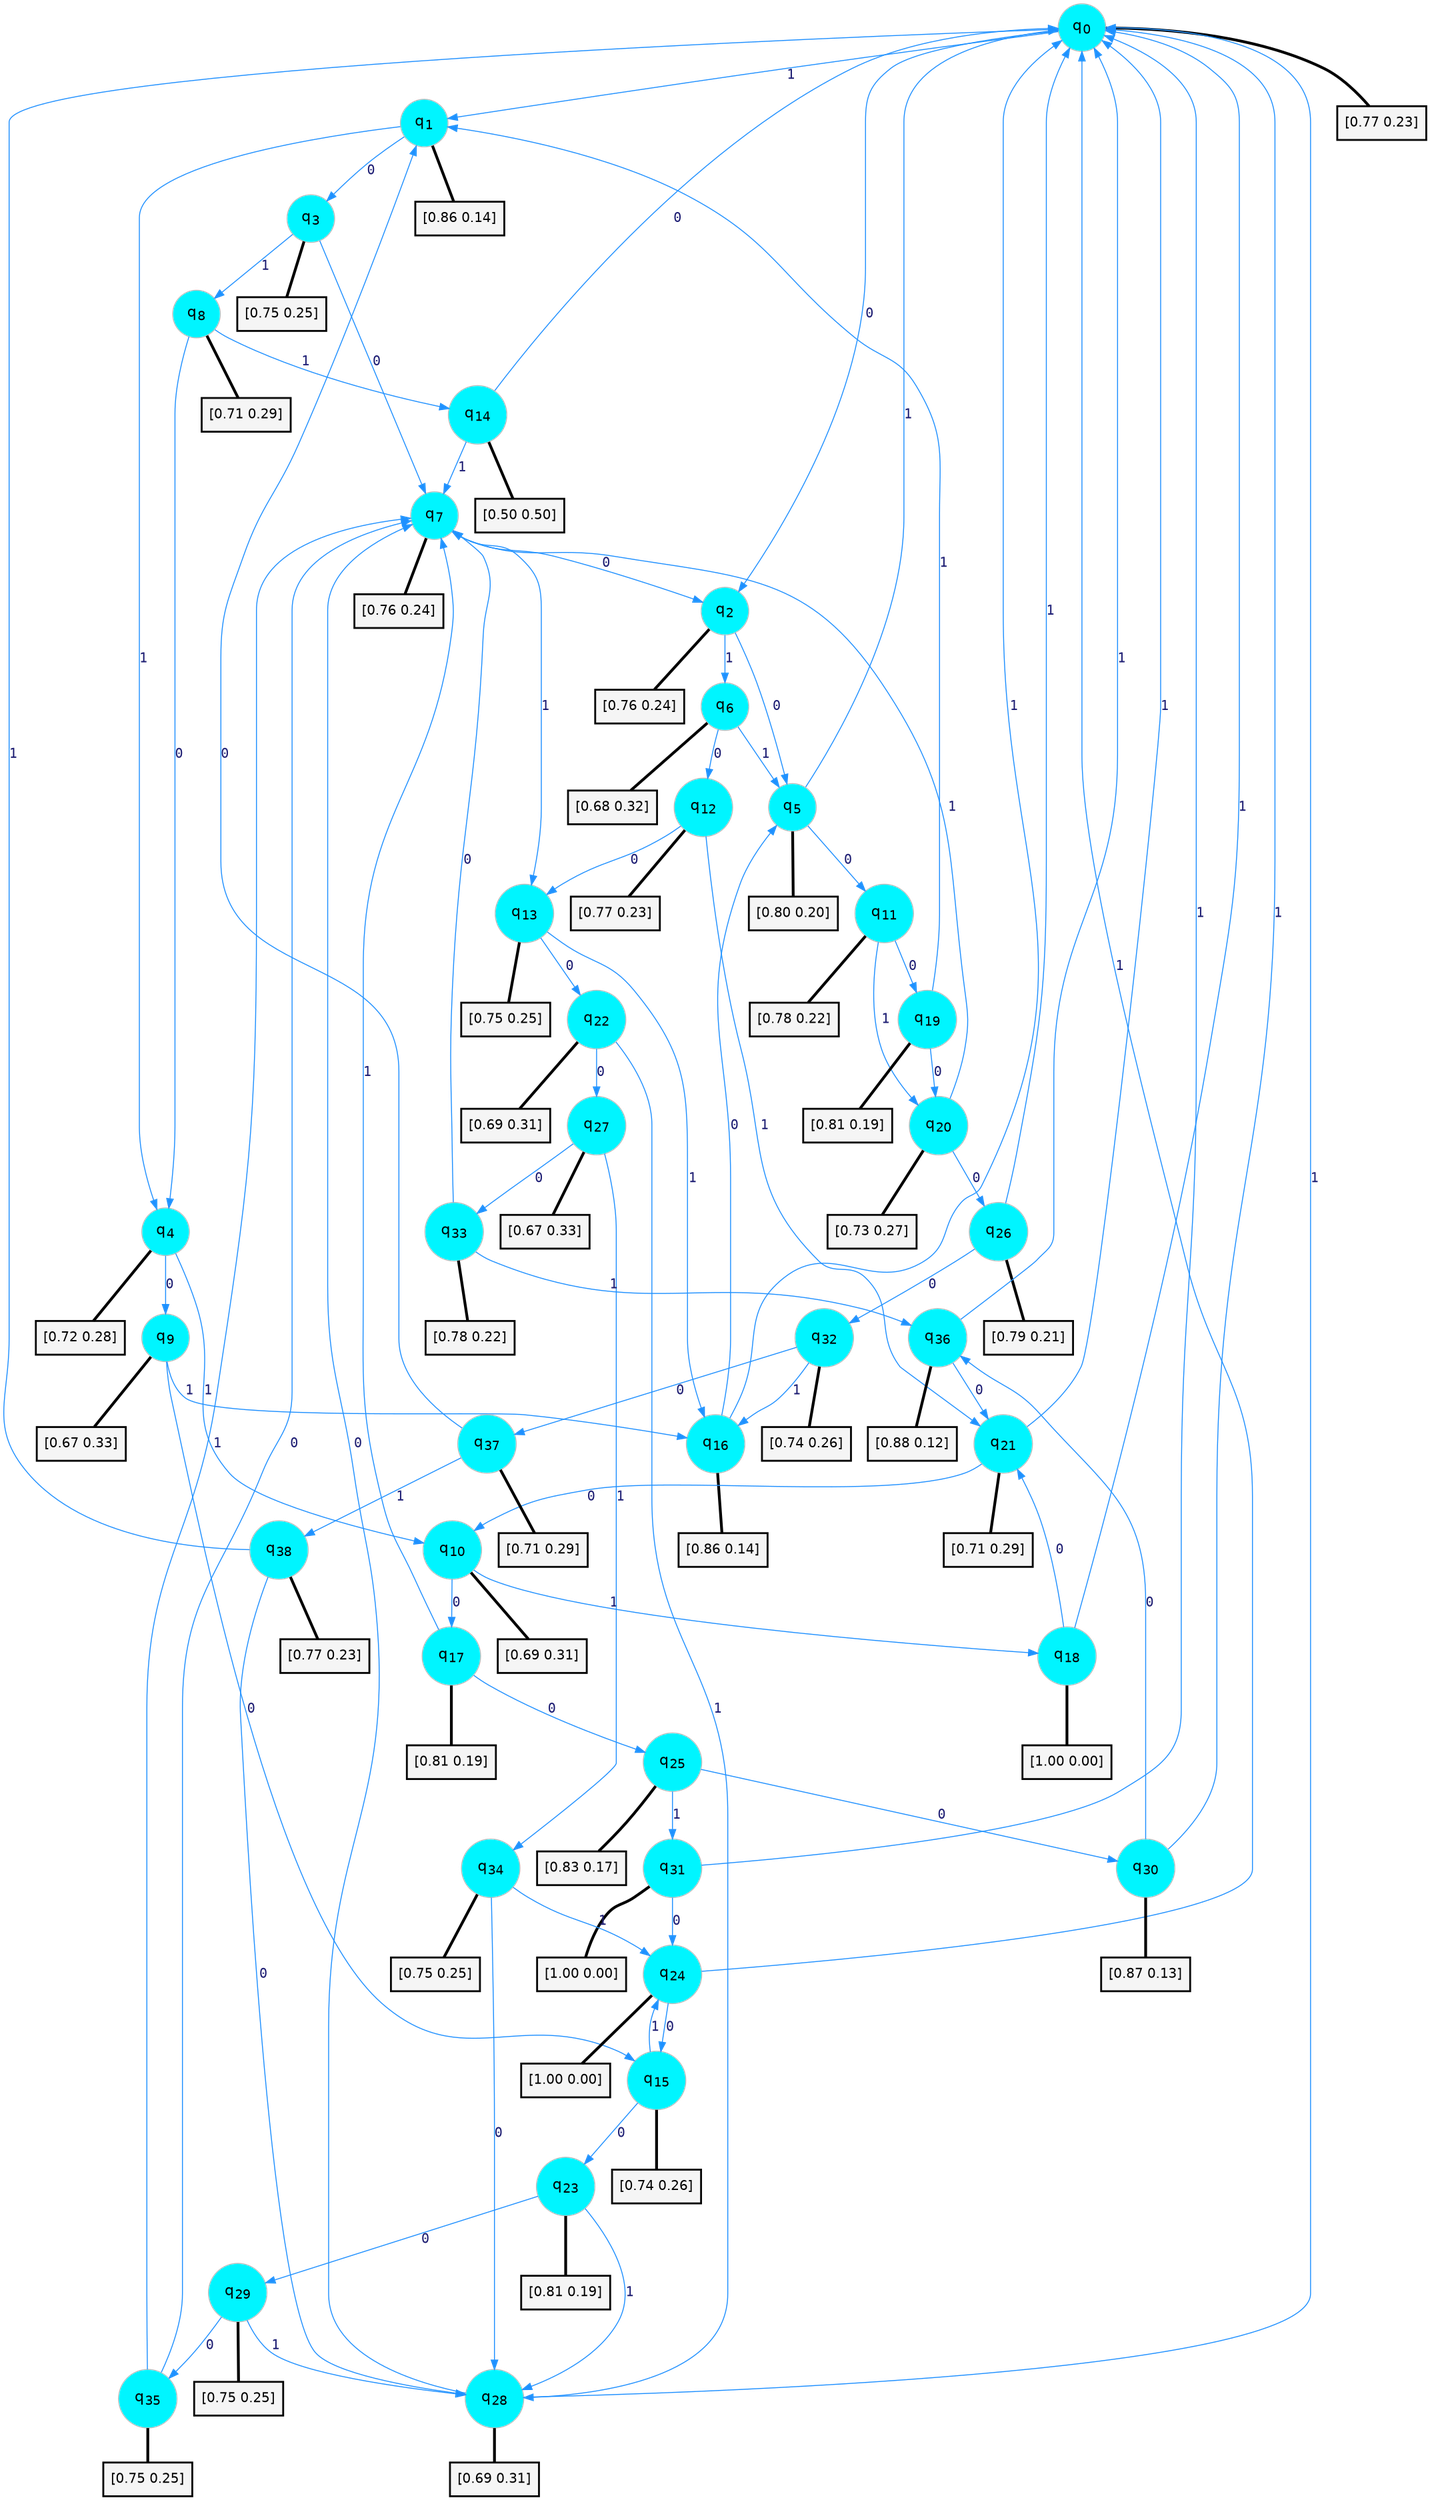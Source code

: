 digraph G {
graph [
bgcolor=transparent, dpi=300, rankdir=TD, size="40,25"];
node [
color=gray, fillcolor=turquoise1, fontcolor=black, fontname=Helvetica, fontsize=16, fontweight=bold, shape=circle, style=filled];
edge [
arrowsize=1, color=dodgerblue1, fontcolor=midnightblue, fontname=courier, fontweight=bold, penwidth=1, style=solid, weight=20];
0[label=<q<SUB>0</SUB>>];
1[label=<q<SUB>1</SUB>>];
2[label=<q<SUB>2</SUB>>];
3[label=<q<SUB>3</SUB>>];
4[label=<q<SUB>4</SUB>>];
5[label=<q<SUB>5</SUB>>];
6[label=<q<SUB>6</SUB>>];
7[label=<q<SUB>7</SUB>>];
8[label=<q<SUB>8</SUB>>];
9[label=<q<SUB>9</SUB>>];
10[label=<q<SUB>10</SUB>>];
11[label=<q<SUB>11</SUB>>];
12[label=<q<SUB>12</SUB>>];
13[label=<q<SUB>13</SUB>>];
14[label=<q<SUB>14</SUB>>];
15[label=<q<SUB>15</SUB>>];
16[label=<q<SUB>16</SUB>>];
17[label=<q<SUB>17</SUB>>];
18[label=<q<SUB>18</SUB>>];
19[label=<q<SUB>19</SUB>>];
20[label=<q<SUB>20</SUB>>];
21[label=<q<SUB>21</SUB>>];
22[label=<q<SUB>22</SUB>>];
23[label=<q<SUB>23</SUB>>];
24[label=<q<SUB>24</SUB>>];
25[label=<q<SUB>25</SUB>>];
26[label=<q<SUB>26</SUB>>];
27[label=<q<SUB>27</SUB>>];
28[label=<q<SUB>28</SUB>>];
29[label=<q<SUB>29</SUB>>];
30[label=<q<SUB>30</SUB>>];
31[label=<q<SUB>31</SUB>>];
32[label=<q<SUB>32</SUB>>];
33[label=<q<SUB>33</SUB>>];
34[label=<q<SUB>34</SUB>>];
35[label=<q<SUB>35</SUB>>];
36[label=<q<SUB>36</SUB>>];
37[label=<q<SUB>37</SUB>>];
38[label=<q<SUB>38</SUB>>];
39[label="[0.77 0.23]", shape=box,fontcolor=black, fontname=Helvetica, fontsize=14, penwidth=2, fillcolor=whitesmoke,color=black];
40[label="[0.86 0.14]", shape=box,fontcolor=black, fontname=Helvetica, fontsize=14, penwidth=2, fillcolor=whitesmoke,color=black];
41[label="[0.76 0.24]", shape=box,fontcolor=black, fontname=Helvetica, fontsize=14, penwidth=2, fillcolor=whitesmoke,color=black];
42[label="[0.75 0.25]", shape=box,fontcolor=black, fontname=Helvetica, fontsize=14, penwidth=2, fillcolor=whitesmoke,color=black];
43[label="[0.72 0.28]", shape=box,fontcolor=black, fontname=Helvetica, fontsize=14, penwidth=2, fillcolor=whitesmoke,color=black];
44[label="[0.80 0.20]", shape=box,fontcolor=black, fontname=Helvetica, fontsize=14, penwidth=2, fillcolor=whitesmoke,color=black];
45[label="[0.68 0.32]", shape=box,fontcolor=black, fontname=Helvetica, fontsize=14, penwidth=2, fillcolor=whitesmoke,color=black];
46[label="[0.76 0.24]", shape=box,fontcolor=black, fontname=Helvetica, fontsize=14, penwidth=2, fillcolor=whitesmoke,color=black];
47[label="[0.71 0.29]", shape=box,fontcolor=black, fontname=Helvetica, fontsize=14, penwidth=2, fillcolor=whitesmoke,color=black];
48[label="[0.67 0.33]", shape=box,fontcolor=black, fontname=Helvetica, fontsize=14, penwidth=2, fillcolor=whitesmoke,color=black];
49[label="[0.69 0.31]", shape=box,fontcolor=black, fontname=Helvetica, fontsize=14, penwidth=2, fillcolor=whitesmoke,color=black];
50[label="[0.78 0.22]", shape=box,fontcolor=black, fontname=Helvetica, fontsize=14, penwidth=2, fillcolor=whitesmoke,color=black];
51[label="[0.77 0.23]", shape=box,fontcolor=black, fontname=Helvetica, fontsize=14, penwidth=2, fillcolor=whitesmoke,color=black];
52[label="[0.75 0.25]", shape=box,fontcolor=black, fontname=Helvetica, fontsize=14, penwidth=2, fillcolor=whitesmoke,color=black];
53[label="[0.50 0.50]", shape=box,fontcolor=black, fontname=Helvetica, fontsize=14, penwidth=2, fillcolor=whitesmoke,color=black];
54[label="[0.74 0.26]", shape=box,fontcolor=black, fontname=Helvetica, fontsize=14, penwidth=2, fillcolor=whitesmoke,color=black];
55[label="[0.86 0.14]", shape=box,fontcolor=black, fontname=Helvetica, fontsize=14, penwidth=2, fillcolor=whitesmoke,color=black];
56[label="[0.81 0.19]", shape=box,fontcolor=black, fontname=Helvetica, fontsize=14, penwidth=2, fillcolor=whitesmoke,color=black];
57[label="[1.00 0.00]", shape=box,fontcolor=black, fontname=Helvetica, fontsize=14, penwidth=2, fillcolor=whitesmoke,color=black];
58[label="[0.81 0.19]", shape=box,fontcolor=black, fontname=Helvetica, fontsize=14, penwidth=2, fillcolor=whitesmoke,color=black];
59[label="[0.73 0.27]", shape=box,fontcolor=black, fontname=Helvetica, fontsize=14, penwidth=2, fillcolor=whitesmoke,color=black];
60[label="[0.71 0.29]", shape=box,fontcolor=black, fontname=Helvetica, fontsize=14, penwidth=2, fillcolor=whitesmoke,color=black];
61[label="[0.69 0.31]", shape=box,fontcolor=black, fontname=Helvetica, fontsize=14, penwidth=2, fillcolor=whitesmoke,color=black];
62[label="[0.81 0.19]", shape=box,fontcolor=black, fontname=Helvetica, fontsize=14, penwidth=2, fillcolor=whitesmoke,color=black];
63[label="[1.00 0.00]", shape=box,fontcolor=black, fontname=Helvetica, fontsize=14, penwidth=2, fillcolor=whitesmoke,color=black];
64[label="[0.83 0.17]", shape=box,fontcolor=black, fontname=Helvetica, fontsize=14, penwidth=2, fillcolor=whitesmoke,color=black];
65[label="[0.79 0.21]", shape=box,fontcolor=black, fontname=Helvetica, fontsize=14, penwidth=2, fillcolor=whitesmoke,color=black];
66[label="[0.67 0.33]", shape=box,fontcolor=black, fontname=Helvetica, fontsize=14, penwidth=2, fillcolor=whitesmoke,color=black];
67[label="[0.69 0.31]", shape=box,fontcolor=black, fontname=Helvetica, fontsize=14, penwidth=2, fillcolor=whitesmoke,color=black];
68[label="[0.75 0.25]", shape=box,fontcolor=black, fontname=Helvetica, fontsize=14, penwidth=2, fillcolor=whitesmoke,color=black];
69[label="[0.87 0.13]", shape=box,fontcolor=black, fontname=Helvetica, fontsize=14, penwidth=2, fillcolor=whitesmoke,color=black];
70[label="[1.00 0.00]", shape=box,fontcolor=black, fontname=Helvetica, fontsize=14, penwidth=2, fillcolor=whitesmoke,color=black];
71[label="[0.74 0.26]", shape=box,fontcolor=black, fontname=Helvetica, fontsize=14, penwidth=2, fillcolor=whitesmoke,color=black];
72[label="[0.78 0.22]", shape=box,fontcolor=black, fontname=Helvetica, fontsize=14, penwidth=2, fillcolor=whitesmoke,color=black];
73[label="[0.75 0.25]", shape=box,fontcolor=black, fontname=Helvetica, fontsize=14, penwidth=2, fillcolor=whitesmoke,color=black];
74[label="[0.75 0.25]", shape=box,fontcolor=black, fontname=Helvetica, fontsize=14, penwidth=2, fillcolor=whitesmoke,color=black];
75[label="[0.88 0.12]", shape=box,fontcolor=black, fontname=Helvetica, fontsize=14, penwidth=2, fillcolor=whitesmoke,color=black];
76[label="[0.71 0.29]", shape=box,fontcolor=black, fontname=Helvetica, fontsize=14, penwidth=2, fillcolor=whitesmoke,color=black];
77[label="[0.77 0.23]", shape=box,fontcolor=black, fontname=Helvetica, fontsize=14, penwidth=2, fillcolor=whitesmoke,color=black];
0->2 [label=0];
0->1 [label=1];
0->39 [arrowhead=none, penwidth=3,color=black];
1->3 [label=0];
1->4 [label=1];
1->40 [arrowhead=none, penwidth=3,color=black];
2->5 [label=0];
2->6 [label=1];
2->41 [arrowhead=none, penwidth=3,color=black];
3->7 [label=0];
3->8 [label=1];
3->42 [arrowhead=none, penwidth=3,color=black];
4->9 [label=0];
4->10 [label=1];
4->43 [arrowhead=none, penwidth=3,color=black];
5->11 [label=0];
5->0 [label=1];
5->44 [arrowhead=none, penwidth=3,color=black];
6->12 [label=0];
6->5 [label=1];
6->45 [arrowhead=none, penwidth=3,color=black];
7->2 [label=0];
7->13 [label=1];
7->46 [arrowhead=none, penwidth=3,color=black];
8->4 [label=0];
8->14 [label=1];
8->47 [arrowhead=none, penwidth=3,color=black];
9->15 [label=0];
9->16 [label=1];
9->48 [arrowhead=none, penwidth=3,color=black];
10->17 [label=0];
10->18 [label=1];
10->49 [arrowhead=none, penwidth=3,color=black];
11->19 [label=0];
11->20 [label=1];
11->50 [arrowhead=none, penwidth=3,color=black];
12->13 [label=0];
12->21 [label=1];
12->51 [arrowhead=none, penwidth=3,color=black];
13->22 [label=0];
13->16 [label=1];
13->52 [arrowhead=none, penwidth=3,color=black];
14->0 [label=0];
14->7 [label=1];
14->53 [arrowhead=none, penwidth=3,color=black];
15->23 [label=0];
15->24 [label=1];
15->54 [arrowhead=none, penwidth=3,color=black];
16->5 [label=0];
16->0 [label=1];
16->55 [arrowhead=none, penwidth=3,color=black];
17->25 [label=0];
17->7 [label=1];
17->56 [arrowhead=none, penwidth=3,color=black];
18->21 [label=0];
18->0 [label=1];
18->57 [arrowhead=none, penwidth=3,color=black];
19->20 [label=0];
19->1 [label=1];
19->58 [arrowhead=none, penwidth=3,color=black];
20->26 [label=0];
20->7 [label=1];
20->59 [arrowhead=none, penwidth=3,color=black];
21->10 [label=0];
21->0 [label=1];
21->60 [arrowhead=none, penwidth=3,color=black];
22->27 [label=0];
22->28 [label=1];
22->61 [arrowhead=none, penwidth=3,color=black];
23->29 [label=0];
23->28 [label=1];
23->62 [arrowhead=none, penwidth=3,color=black];
24->15 [label=0];
24->0 [label=1];
24->63 [arrowhead=none, penwidth=3,color=black];
25->30 [label=0];
25->31 [label=1];
25->64 [arrowhead=none, penwidth=3,color=black];
26->32 [label=0];
26->0 [label=1];
26->65 [arrowhead=none, penwidth=3,color=black];
27->33 [label=0];
27->34 [label=1];
27->66 [arrowhead=none, penwidth=3,color=black];
28->7 [label=0];
28->0 [label=1];
28->67 [arrowhead=none, penwidth=3,color=black];
29->35 [label=0];
29->28 [label=1];
29->68 [arrowhead=none, penwidth=3,color=black];
30->36 [label=0];
30->0 [label=1];
30->69 [arrowhead=none, penwidth=3,color=black];
31->24 [label=0];
31->0 [label=1];
31->70 [arrowhead=none, penwidth=3,color=black];
32->37 [label=0];
32->16 [label=1];
32->71 [arrowhead=none, penwidth=3,color=black];
33->7 [label=0];
33->36 [label=1];
33->72 [arrowhead=none, penwidth=3,color=black];
34->28 [label=0];
34->24 [label=1];
34->73 [arrowhead=none, penwidth=3,color=black];
35->7 [label=0];
35->7 [label=1];
35->74 [arrowhead=none, penwidth=3,color=black];
36->21 [label=0];
36->0 [label=1];
36->75 [arrowhead=none, penwidth=3,color=black];
37->1 [label=0];
37->38 [label=1];
37->76 [arrowhead=none, penwidth=3,color=black];
38->28 [label=0];
38->0 [label=1];
38->77 [arrowhead=none, penwidth=3,color=black];
}
